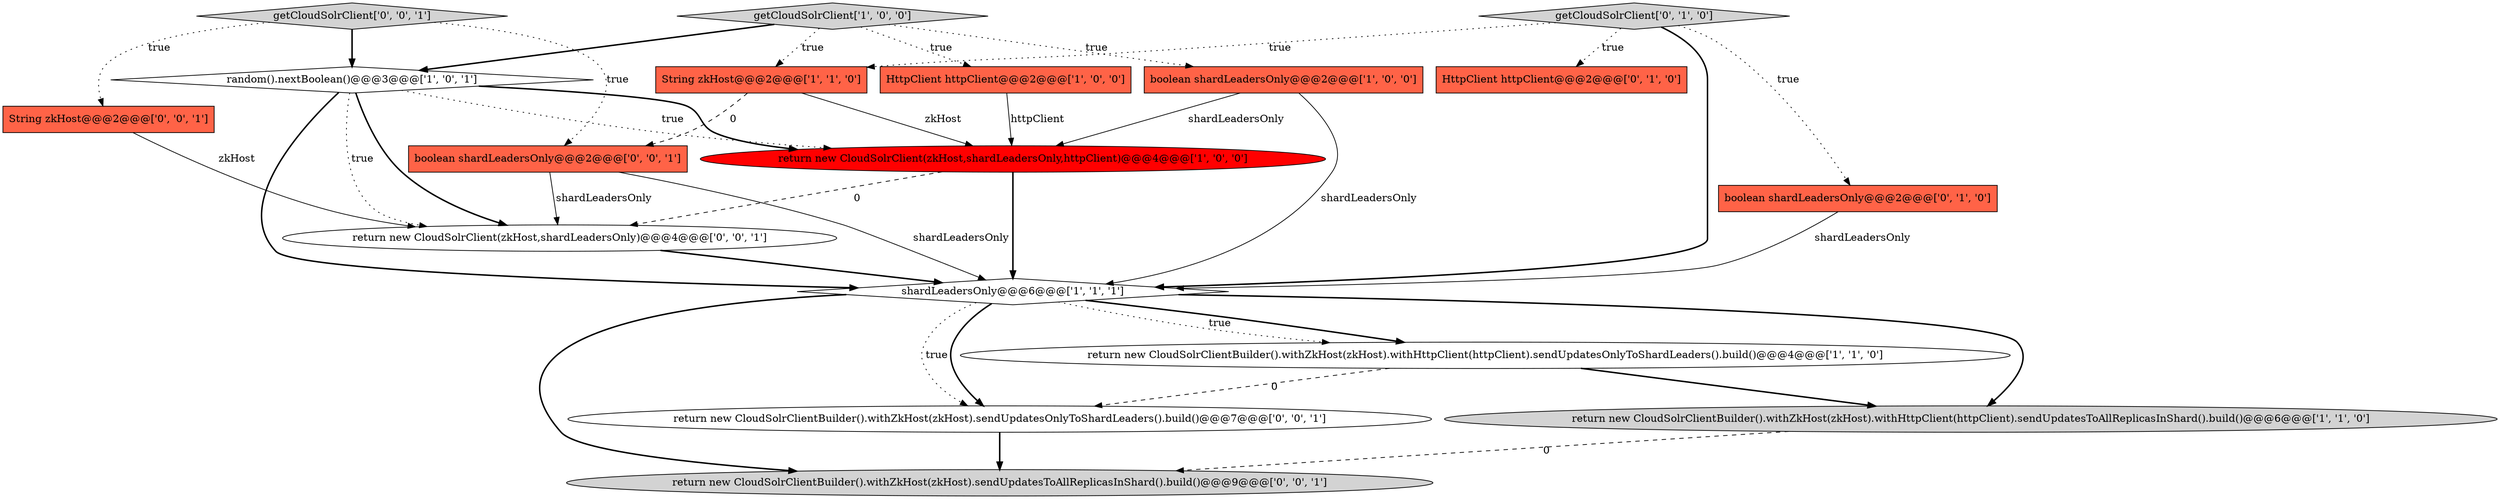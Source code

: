 digraph {
12 [style = filled, label = "return new CloudSolrClientBuilder().withZkHost(zkHost).sendUpdatesToAllReplicasInShard().build()@@@9@@@['0', '0', '1']", fillcolor = lightgray, shape = ellipse image = "AAA0AAABBB3BBB"];
0 [style = filled, label = "boolean shardLeadersOnly@@@2@@@['1', '0', '0']", fillcolor = tomato, shape = box image = "AAA0AAABBB1BBB"];
15 [style = filled, label = "String zkHost@@@2@@@['0', '0', '1']", fillcolor = tomato, shape = box image = "AAA0AAABBB3BBB"];
2 [style = filled, label = "return new CloudSolrClient(zkHost,shardLeadersOnly,httpClient)@@@4@@@['1', '0', '0']", fillcolor = red, shape = ellipse image = "AAA1AAABBB1BBB"];
7 [style = filled, label = "return new CloudSolrClientBuilder().withZkHost(zkHost).withHttpClient(httpClient).sendUpdatesOnlyToShardLeaders().build()@@@4@@@['1', '1', '0']", fillcolor = white, shape = ellipse image = "AAA0AAABBB1BBB"];
13 [style = filled, label = "getCloudSolrClient['0', '0', '1']", fillcolor = lightgray, shape = diamond image = "AAA0AAABBB3BBB"];
4 [style = filled, label = "getCloudSolrClient['1', '0', '0']", fillcolor = lightgray, shape = diamond image = "AAA0AAABBB1BBB"];
16 [style = filled, label = "boolean shardLeadersOnly@@@2@@@['0', '0', '1']", fillcolor = tomato, shape = box image = "AAA0AAABBB3BBB"];
10 [style = filled, label = "HttpClient httpClient@@@2@@@['0', '1', '0']", fillcolor = tomato, shape = box image = "AAA0AAABBB2BBB"];
3 [style = filled, label = "HttpClient httpClient@@@2@@@['1', '0', '0']", fillcolor = tomato, shape = box image = "AAA0AAABBB1BBB"];
6 [style = filled, label = "shardLeadersOnly@@@6@@@['1', '1', '1']", fillcolor = white, shape = diamond image = "AAA0AAABBB1BBB"];
11 [style = filled, label = "boolean shardLeadersOnly@@@2@@@['0', '1', '0']", fillcolor = tomato, shape = box image = "AAA0AAABBB2BBB"];
14 [style = filled, label = "return new CloudSolrClientBuilder().withZkHost(zkHost).sendUpdatesOnlyToShardLeaders().build()@@@7@@@['0', '0', '1']", fillcolor = white, shape = ellipse image = "AAA0AAABBB3BBB"];
17 [style = filled, label = "return new CloudSolrClient(zkHost,shardLeadersOnly)@@@4@@@['0', '0', '1']", fillcolor = white, shape = ellipse image = "AAA0AAABBB3BBB"];
8 [style = filled, label = "return new CloudSolrClientBuilder().withZkHost(zkHost).withHttpClient(httpClient).sendUpdatesToAllReplicasInShard().build()@@@6@@@['1', '1', '0']", fillcolor = lightgray, shape = ellipse image = "AAA0AAABBB1BBB"];
9 [style = filled, label = "getCloudSolrClient['0', '1', '0']", fillcolor = lightgray, shape = diamond image = "AAA0AAABBB2BBB"];
1 [style = filled, label = "random().nextBoolean()@@@3@@@['1', '0', '1']", fillcolor = white, shape = diamond image = "AAA0AAABBB1BBB"];
5 [style = filled, label = "String zkHost@@@2@@@['1', '1', '0']", fillcolor = tomato, shape = box image = "AAA0AAABBB1BBB"];
4->5 [style = dotted, label="true"];
13->16 [style = dotted, label="true"];
16->6 [style = solid, label="shardLeadersOnly"];
11->6 [style = solid, label="shardLeadersOnly"];
1->17 [style = dotted, label="true"];
17->6 [style = bold, label=""];
2->6 [style = bold, label=""];
7->14 [style = dashed, label="0"];
9->11 [style = dotted, label="true"];
4->0 [style = dotted, label="true"];
0->2 [style = solid, label="shardLeadersOnly"];
8->12 [style = dashed, label="0"];
7->8 [style = bold, label=""];
16->17 [style = solid, label="shardLeadersOnly"];
2->17 [style = dashed, label="0"];
13->1 [style = bold, label=""];
9->6 [style = bold, label=""];
1->17 [style = bold, label=""];
6->14 [style = bold, label=""];
5->16 [style = dashed, label="0"];
0->6 [style = solid, label="shardLeadersOnly"];
6->14 [style = dotted, label="true"];
1->6 [style = bold, label=""];
4->3 [style = dotted, label="true"];
14->12 [style = bold, label=""];
3->2 [style = solid, label="httpClient"];
15->17 [style = solid, label="zkHost"];
6->8 [style = bold, label=""];
6->7 [style = dotted, label="true"];
13->15 [style = dotted, label="true"];
1->2 [style = bold, label=""];
4->1 [style = bold, label=""];
1->2 [style = dotted, label="true"];
6->7 [style = bold, label=""];
9->10 [style = dotted, label="true"];
6->12 [style = bold, label=""];
5->2 [style = solid, label="zkHost"];
9->5 [style = dotted, label="true"];
}
